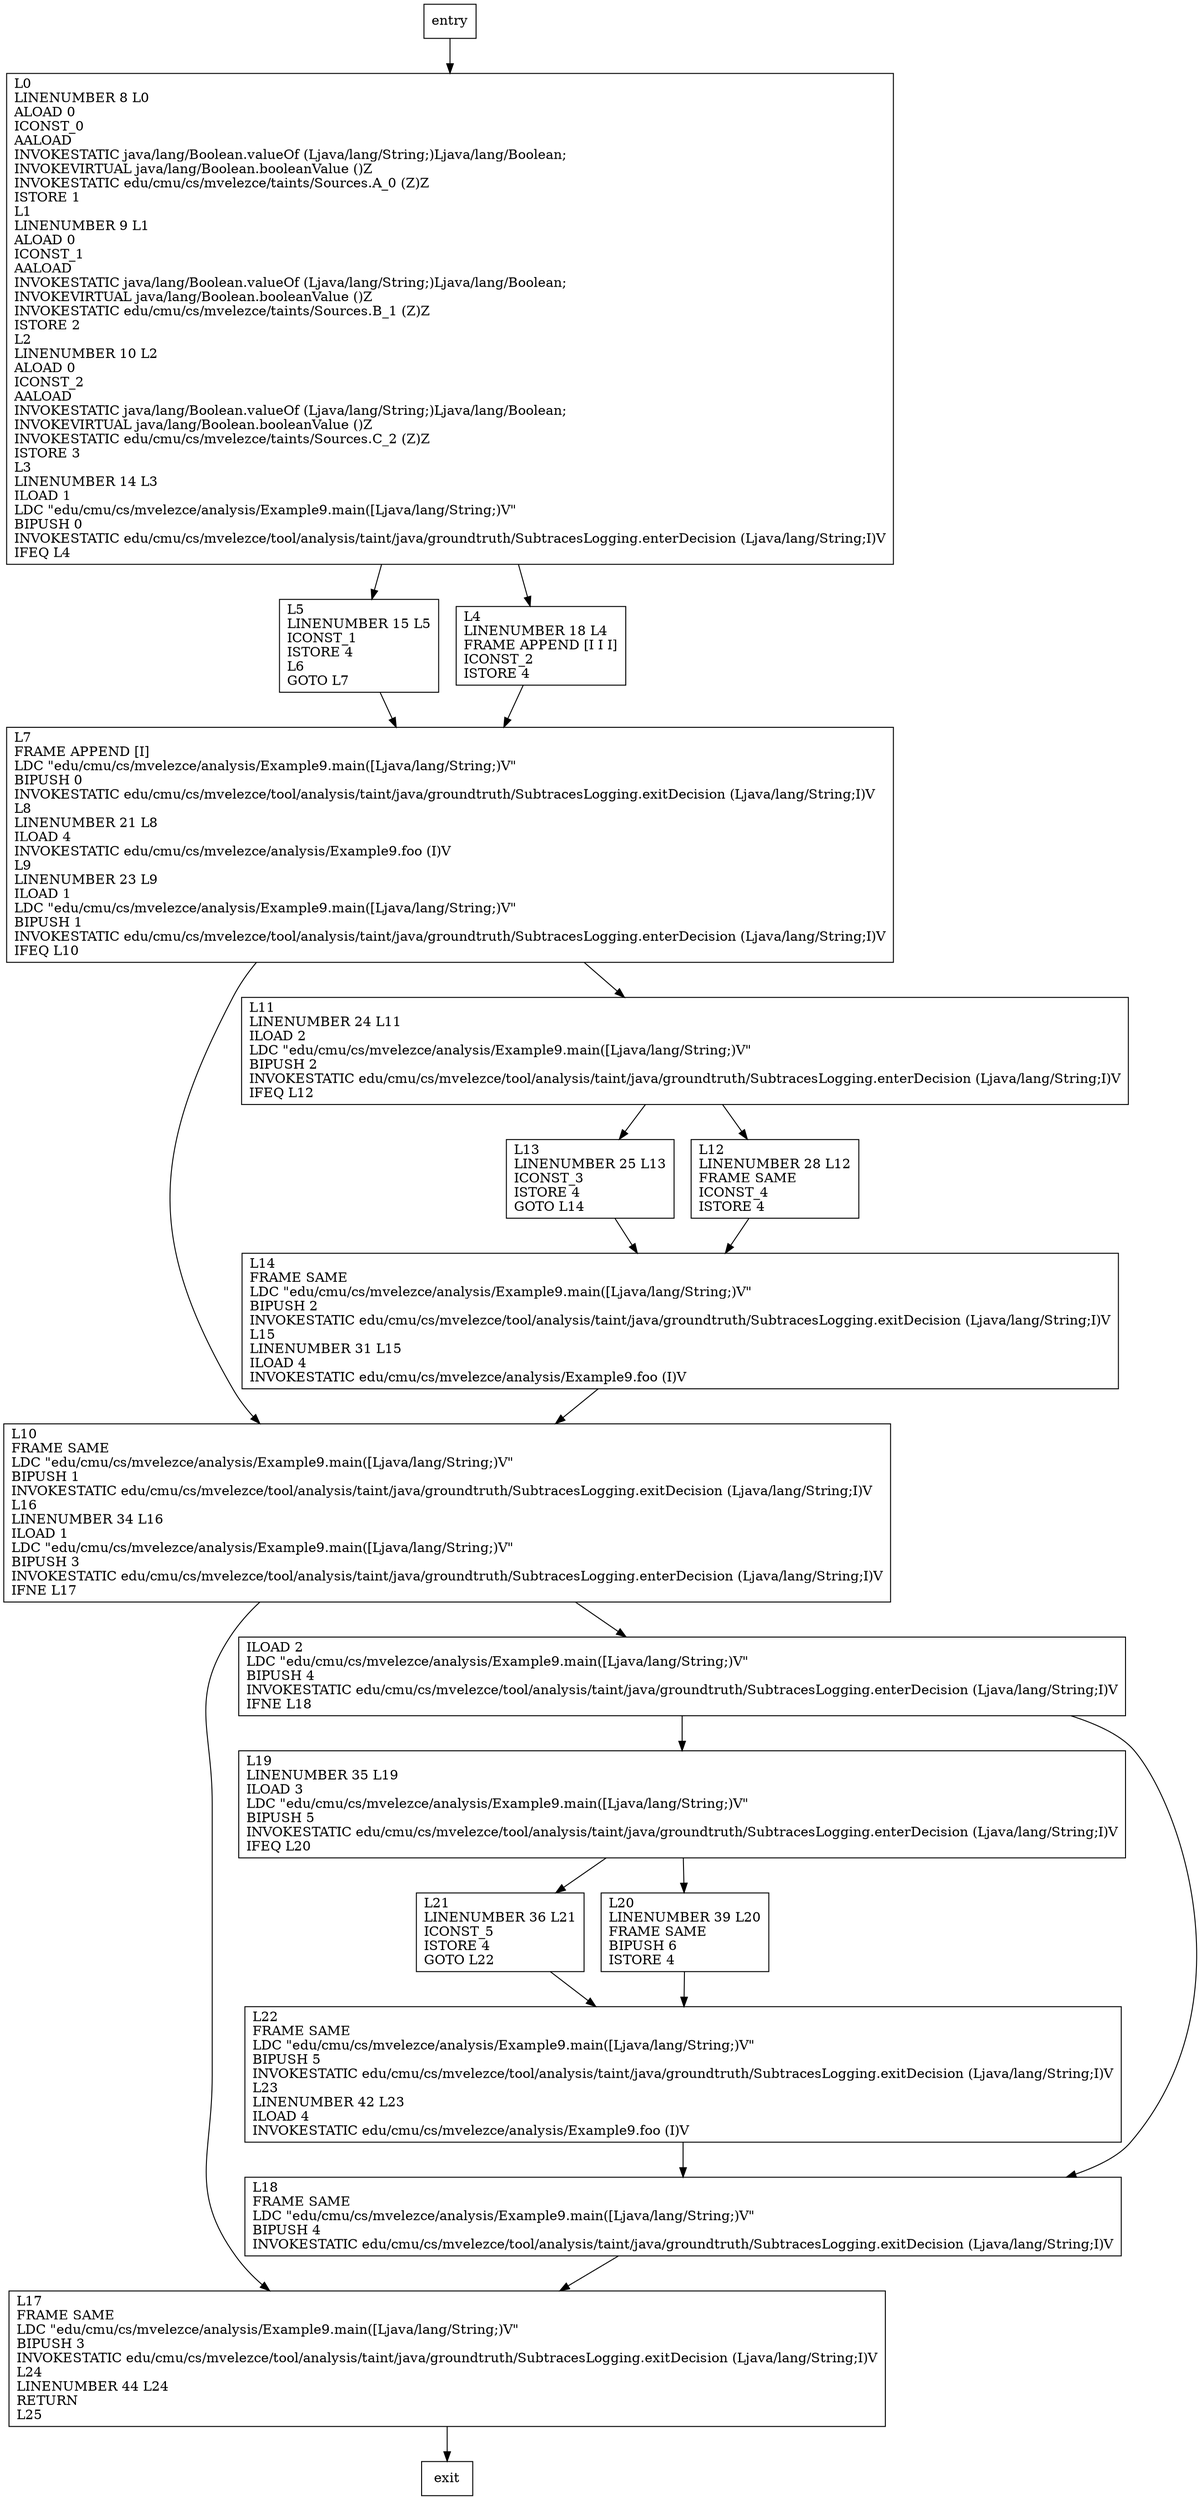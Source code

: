 digraph main {
node [shape=record];
1526542158 [label="L0\lLINENUMBER 8 L0\lALOAD 0\lICONST_0\lAALOAD\lINVOKESTATIC java/lang/Boolean.valueOf (Ljava/lang/String;)Ljava/lang/Boolean;\lINVOKEVIRTUAL java/lang/Boolean.booleanValue ()Z\lINVOKESTATIC edu/cmu/cs/mvelezce/taints/Sources.A_0 (Z)Z\lISTORE 1\lL1\lLINENUMBER 9 L1\lALOAD 0\lICONST_1\lAALOAD\lINVOKESTATIC java/lang/Boolean.valueOf (Ljava/lang/String;)Ljava/lang/Boolean;\lINVOKEVIRTUAL java/lang/Boolean.booleanValue ()Z\lINVOKESTATIC edu/cmu/cs/mvelezce/taints/Sources.B_1 (Z)Z\lISTORE 2\lL2\lLINENUMBER 10 L2\lALOAD 0\lICONST_2\lAALOAD\lINVOKESTATIC java/lang/Boolean.valueOf (Ljava/lang/String;)Ljava/lang/Boolean;\lINVOKEVIRTUAL java/lang/Boolean.booleanValue ()Z\lINVOKESTATIC edu/cmu/cs/mvelezce/taints/Sources.C_2 (Z)Z\lISTORE 3\lL3\lLINENUMBER 14 L3\lILOAD 1\lLDC \"edu/cmu/cs/mvelezce/analysis/Example9.main([Ljava/lang/String;)V\"\lBIPUSH 0\lINVOKESTATIC edu/cmu/cs/mvelezce/tool/analysis/taint/java/groundtruth/SubtracesLogging.enterDecision (Ljava/lang/String;I)V\lIFEQ L4\l"];
1158090160 [label="L21\lLINENUMBER 36 L21\lICONST_5\lISTORE 4\lGOTO L22\l"];
161376437 [label="L14\lFRAME SAME\lLDC \"edu/cmu/cs/mvelezce/analysis/Example9.main([Ljava/lang/String;)V\"\lBIPUSH 2\lINVOKESTATIC edu/cmu/cs/mvelezce/tool/analysis/taint/java/groundtruth/SubtracesLogging.exitDecision (Ljava/lang/String;I)V\lL15\lLINENUMBER 31 L15\lILOAD 4\lINVOKESTATIC edu/cmu/cs/mvelezce/analysis/Example9.foo (I)V\l"];
486320197 [label="L13\lLINENUMBER 25 L13\lICONST_3\lISTORE 4\lGOTO L14\l"];
1408042265 [label="L19\lLINENUMBER 35 L19\lILOAD 3\lLDC \"edu/cmu/cs/mvelezce/analysis/Example9.main([Ljava/lang/String;)V\"\lBIPUSH 5\lINVOKESTATIC edu/cmu/cs/mvelezce/tool/analysis/taint/java/groundtruth/SubtracesLogging.enterDecision (Ljava/lang/String;I)V\lIFEQ L20\l"];
58185327 [label="L7\lFRAME APPEND [I]\lLDC \"edu/cmu/cs/mvelezce/analysis/Example9.main([Ljava/lang/String;)V\"\lBIPUSH 0\lINVOKESTATIC edu/cmu/cs/mvelezce/tool/analysis/taint/java/groundtruth/SubtracesLogging.exitDecision (Ljava/lang/String;I)V\lL8\lLINENUMBER 21 L8\lILOAD 4\lINVOKESTATIC edu/cmu/cs/mvelezce/analysis/Example9.foo (I)V\lL9\lLINENUMBER 23 L9\lILOAD 1\lLDC \"edu/cmu/cs/mvelezce/analysis/Example9.main([Ljava/lang/String;)V\"\lBIPUSH 1\lINVOKESTATIC edu/cmu/cs/mvelezce/tool/analysis/taint/java/groundtruth/SubtracesLogging.enterDecision (Ljava/lang/String;I)V\lIFEQ L10\l"];
642648974 [label="L17\lFRAME SAME\lLDC \"edu/cmu/cs/mvelezce/analysis/Example9.main([Ljava/lang/String;)V\"\lBIPUSH 3\lINVOKESTATIC edu/cmu/cs/mvelezce/tool/analysis/taint/java/groundtruth/SubtracesLogging.exitDecision (Ljava/lang/String;I)V\lL24\lLINENUMBER 44 L24\lRETURN\lL25\l"];
818093584 [label="L10\lFRAME SAME\lLDC \"edu/cmu/cs/mvelezce/analysis/Example9.main([Ljava/lang/String;)V\"\lBIPUSH 1\lINVOKESTATIC edu/cmu/cs/mvelezce/tool/analysis/taint/java/groundtruth/SubtracesLogging.exitDecision (Ljava/lang/String;I)V\lL16\lLINENUMBER 34 L16\lILOAD 1\lLDC \"edu/cmu/cs/mvelezce/analysis/Example9.main([Ljava/lang/String;)V\"\lBIPUSH 3\lINVOKESTATIC edu/cmu/cs/mvelezce/tool/analysis/taint/java/groundtruth/SubtracesLogging.enterDecision (Ljava/lang/String;I)V\lIFNE L17\l"];
323189989 [label="L20\lLINENUMBER 39 L20\lFRAME SAME\lBIPUSH 6\lISTORE 4\l"];
1594437290 [label="ILOAD 2\lLDC \"edu/cmu/cs/mvelezce/analysis/Example9.main([Ljava/lang/String;)V\"\lBIPUSH 4\lINVOKESTATIC edu/cmu/cs/mvelezce/tool/analysis/taint/java/groundtruth/SubtracesLogging.enterDecision (Ljava/lang/String;I)V\lIFNE L18\l"];
692853573 [label="L18\lFRAME SAME\lLDC \"edu/cmu/cs/mvelezce/analysis/Example9.main([Ljava/lang/String;)V\"\lBIPUSH 4\lINVOKESTATIC edu/cmu/cs/mvelezce/tool/analysis/taint/java/groundtruth/SubtracesLogging.exitDecision (Ljava/lang/String;I)V\l"];
1520225275 [label="L22\lFRAME SAME\lLDC \"edu/cmu/cs/mvelezce/analysis/Example9.main([Ljava/lang/String;)V\"\lBIPUSH 5\lINVOKESTATIC edu/cmu/cs/mvelezce/tool/analysis/taint/java/groundtruth/SubtracesLogging.exitDecision (Ljava/lang/String;I)V\lL23\lLINENUMBER 42 L23\lILOAD 4\lINVOKESTATIC edu/cmu/cs/mvelezce/analysis/Example9.foo (I)V\l"];
1046431119 [label="L5\lLINENUMBER 15 L5\lICONST_1\lISTORE 4\lL6\lGOTO L7\l"];
1948489841 [label="L4\lLINENUMBER 18 L4\lFRAME APPEND [I I I]\lICONST_2\lISTORE 4\l"];
554025243 [label="L12\lLINENUMBER 28 L12\lFRAME SAME\lICONST_4\lISTORE 4\l"];
1962165946 [label="L11\lLINENUMBER 24 L11\lILOAD 2\lLDC \"edu/cmu/cs/mvelezce/analysis/Example9.main([Ljava/lang/String;)V\"\lBIPUSH 2\lINVOKESTATIC edu/cmu/cs/mvelezce/tool/analysis/taint/java/groundtruth/SubtracesLogging.enterDecision (Ljava/lang/String;I)V\lIFEQ L12\l"];
entry;
exit;
1526542158 -> 1046431119;
1526542158 -> 1948489841;
1158090160 -> 1520225275;
161376437 -> 818093584;
486320197 -> 161376437;
1408042265 -> 1158090160;
1408042265 -> 323189989;
58185327 -> 818093584;
58185327 -> 1962165946;
642648974 -> exit;
entry -> 1526542158;
818093584 -> 642648974;
818093584 -> 1594437290;
323189989 -> 1520225275;
1594437290 -> 692853573;
1594437290 -> 1408042265;
692853573 -> 642648974;
1520225275 -> 692853573;
1046431119 -> 58185327;
1948489841 -> 58185327;
554025243 -> 161376437;
1962165946 -> 486320197;
1962165946 -> 554025243;
}
